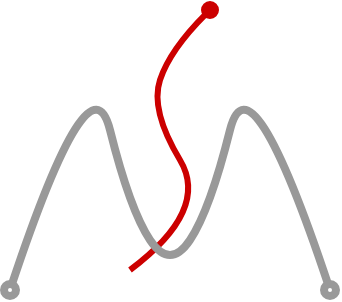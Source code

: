 <mxfile version="14.7.7" type="github">
  <diagram id="0gDMZchkQGuCtJxK5IAj" name="Page-1">
    <mxGraphModel dx="879" dy="526" grid="1" gridSize="10" guides="1" tooltips="1" connect="1" arrows="1" fold="1" page="1" pageScale="1" pageWidth="800" pageHeight="800" background="none" math="0" shadow="0">
      <root>
        <mxCell id="0" />
        <mxCell id="1" parent="0" />
        <mxCell id="JNs-4Zv9snLAIN2Zi3C2-12" value="" style="endArrow=oval;html=1;fillColor=#f8cecc;strokeWidth=3;curved=1;endFill=1;startArrow=none;startFill=0;strokeColor=#CC0000;" parent="1" edge="1">
          <mxGeometry x="320" y="280" width="50" height="50" as="geometry">
            <mxPoint x="340" y="390" as="sourcePoint" />
            <mxPoint x="380" y="260" as="targetPoint" />
            <Array as="points">
              <mxPoint x="380" y="360" />
              <mxPoint x="350" y="310" />
              <mxPoint x="360" y="280" />
            </Array>
          </mxGeometry>
        </mxCell>
        <mxCell id="JNs-4Zv9snLAIN2Zi3C2-13" value="" style="curved=1;endArrow=oval;html=1;strokeWidth=4;endFill=0;startArrow=oval;startFill=0;strokeColor=#999999;" parent="1" edge="1">
          <mxGeometry x="320" y="280" width="50" height="50" as="geometry">
            <mxPoint x="280" y="400" as="sourcePoint" />
            <mxPoint x="440" y="400" as="targetPoint" />
            <Array as="points">
              <mxPoint x="320" y="280" />
              <mxPoint x="340" y="360" />
              <mxPoint x="360" y="390" />
              <mxPoint x="380" y="360" />
              <mxPoint x="400" y="280" />
            </Array>
          </mxGeometry>
        </mxCell>
      </root>
    </mxGraphModel>
  </diagram>
</mxfile>
